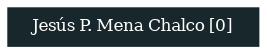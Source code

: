 strict graph grafo2 {
	graph [bb="0,0,120,18", id=grafo2, overlap=False];
	node [label="\N", fontsize=8, shape=rectangle, style=filled];
	0 [label="Jesús P. Mena Chalco [0]", URL="http://lattes.cnpq.br/4727357182510680", color="#17272B", fontcolor="#FFFFFF", height="0.25", pos="60,9", width="1.6667"];
}
